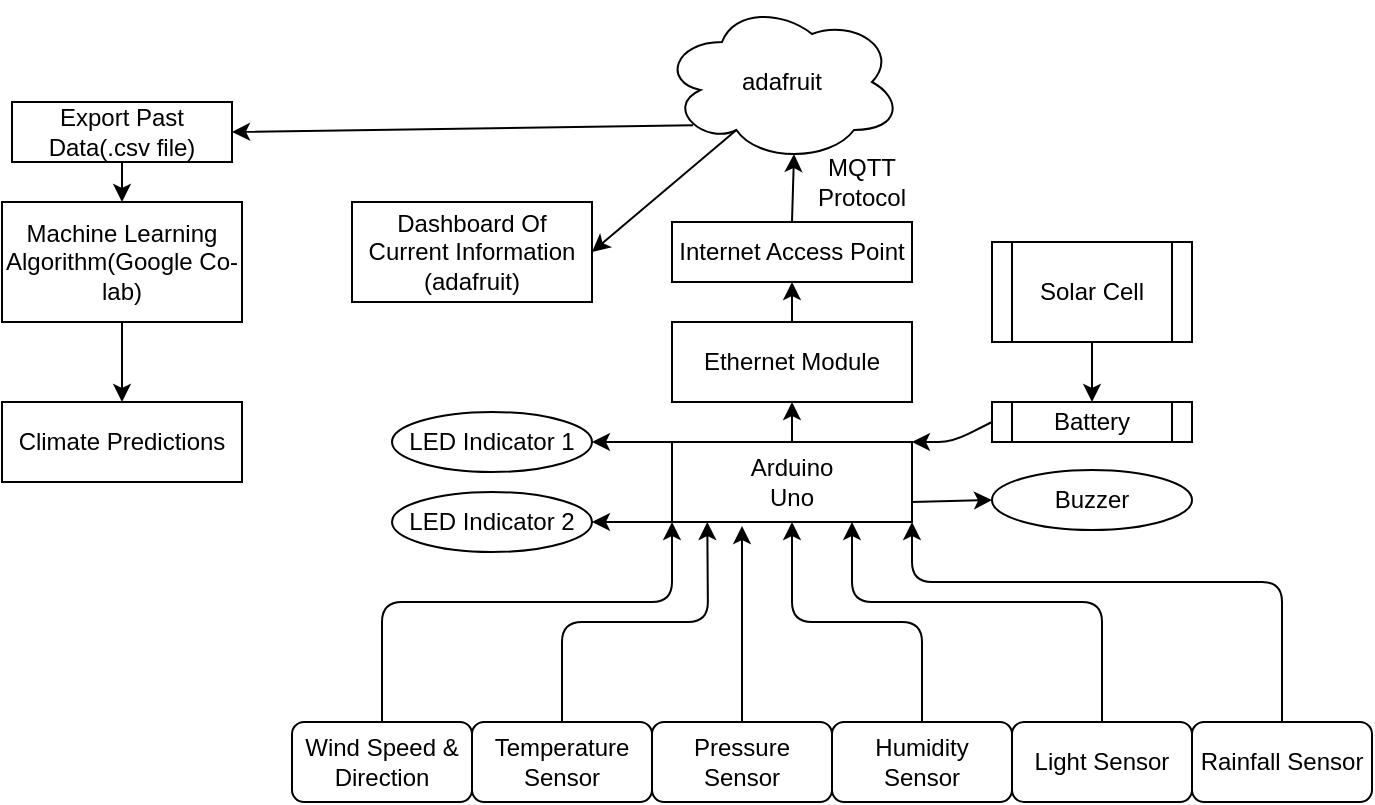 <mxfile version="12.9.14" type="device"><diagram id="7VWgLix6TohvolKy2SH4" name="Page-1"><mxGraphModel dx="1038" dy="499" grid="1" gridSize="10" guides="1" tooltips="1" connect="1" arrows="1" fold="1" page="1" pageScale="1" pageWidth="850" pageHeight="1100" math="0" shadow="0"><root><mxCell id="0"/><mxCell id="1" parent="0"/><mxCell id="mZOm_GGlLUs61ApwiX5w-3" value="" style="group" parent="1" vertex="1" connectable="0"><mxGeometry x="370" y="320" width="120" height="40" as="geometry"/></mxCell><mxCell id="mZOm_GGlLUs61ApwiX5w-1" value="" style="rounded=0;whiteSpace=wrap;html=1;" parent="mZOm_GGlLUs61ApwiX5w-3" vertex="1"><mxGeometry width="120" height="40" as="geometry"/></mxCell><mxCell id="mZOm_GGlLUs61ApwiX5w-2" value="Arduino Uno" style="text;html=1;strokeColor=none;fillColor=none;align=center;verticalAlign=middle;whiteSpace=wrap;rounded=0;" parent="mZOm_GGlLUs61ApwiX5w-3" vertex="1"><mxGeometry x="35" y="10" width="50" height="20" as="geometry"/></mxCell><mxCell id="mZOm_GGlLUs61ApwiX5w-4" value="Temperature Sensor" style="rounded=1;whiteSpace=wrap;html=1;" parent="1" vertex="1"><mxGeometry x="270" y="460" width="90" height="40" as="geometry"/></mxCell><mxCell id="mZOm_GGlLUs61ApwiX5w-5" value="Pressure Sensor" style="rounded=1;whiteSpace=wrap;html=1;" parent="1" vertex="1"><mxGeometry x="360" y="460" width="90" height="40" as="geometry"/></mxCell><mxCell id="mZOm_GGlLUs61ApwiX5w-6" value="Humidity Sensor" style="rounded=1;whiteSpace=wrap;html=1;" parent="1" vertex="1"><mxGeometry x="450" y="460" width="90" height="40" as="geometry"/></mxCell><mxCell id="mZOm_GGlLUs61ApwiX5w-7" value="Light Sensor" style="rounded=1;whiteSpace=wrap;html=1;" parent="1" vertex="1"><mxGeometry x="540" y="460" width="90" height="40" as="geometry"/></mxCell><mxCell id="mZOm_GGlLUs61ApwiX5w-8" value="Wind Speed &amp;amp; Direction" style="rounded=1;whiteSpace=wrap;html=1;" parent="1" vertex="1"><mxGeometry x="180" y="460" width="90" height="40" as="geometry"/></mxCell><mxCell id="mZOm_GGlLUs61ApwiX5w-9" value="" style="endArrow=classic;html=1;exitX=0.5;exitY=0;exitDx=0;exitDy=0;entryX=0;entryY=1;entryDx=0;entryDy=0;" parent="1" source="mZOm_GGlLUs61ApwiX5w-8" target="mZOm_GGlLUs61ApwiX5w-1" edge="1"><mxGeometry width="50" height="50" relative="1" as="geometry"><mxPoint x="400" y="310" as="sourcePoint"/><mxPoint x="450" y="260" as="targetPoint"/><Array as="points"><mxPoint x="225" y="400"/><mxPoint x="370" y="400"/></Array></mxGeometry></mxCell><mxCell id="mZOm_GGlLUs61ApwiX5w-12" value="" style="endArrow=classic;html=1;exitX=0.5;exitY=0;exitDx=0;exitDy=0;entryX=0.147;entryY=1;entryDx=0;entryDy=0;entryPerimeter=0;" parent="1" source="mZOm_GGlLUs61ApwiX5w-4" target="mZOm_GGlLUs61ApwiX5w-1" edge="1"><mxGeometry width="50" height="50" relative="1" as="geometry"><mxPoint x="400" y="310" as="sourcePoint"/><mxPoint x="450" y="260" as="targetPoint"/><Array as="points"><mxPoint x="315" y="410"/><mxPoint x="388" y="410"/></Array></mxGeometry></mxCell><mxCell id="mZOm_GGlLUs61ApwiX5w-13" value="" style="endArrow=classic;html=1;exitX=0.5;exitY=0;exitDx=0;exitDy=0;entryX=0.75;entryY=1;entryDx=0;entryDy=0;" parent="1" source="mZOm_GGlLUs61ApwiX5w-7" target="mZOm_GGlLUs61ApwiX5w-1" edge="1"><mxGeometry width="50" height="50" relative="1" as="geometry"><mxPoint x="400" y="310" as="sourcePoint"/><mxPoint x="450" y="260" as="targetPoint"/><Array as="points"><mxPoint x="585" y="400"/><mxPoint x="460" y="400"/></Array></mxGeometry></mxCell><mxCell id="mZOm_GGlLUs61ApwiX5w-14" value="" style="endArrow=classic;html=1;entryX=0.5;entryY=1;entryDx=0;entryDy=0;exitX=0.5;exitY=0;exitDx=0;exitDy=0;" parent="1" source="mZOm_GGlLUs61ApwiX5w-6" target="mZOm_GGlLUs61ApwiX5w-1" edge="1"><mxGeometry width="50" height="50" relative="1" as="geometry"><mxPoint x="400" y="310" as="sourcePoint"/><mxPoint x="450" y="260" as="targetPoint"/><Array as="points"><mxPoint x="495" y="410"/><mxPoint x="430" y="410"/></Array></mxGeometry></mxCell><mxCell id="mZOm_GGlLUs61ApwiX5w-15" value="" style="endArrow=classic;html=1;exitX=0.5;exitY=0;exitDx=0;exitDy=0;" parent="1" source="mZOm_GGlLUs61ApwiX5w-5" edge="1"><mxGeometry width="50" height="50" relative="1" as="geometry"><mxPoint x="400" y="310" as="sourcePoint"/><mxPoint x="405" y="362" as="targetPoint"/></mxGeometry></mxCell><mxCell id="mZOm_GGlLUs61ApwiX5w-16" value="Ethernet Module" style="rounded=0;whiteSpace=wrap;html=1;" parent="1" vertex="1"><mxGeometry x="370" y="260" width="120" height="40" as="geometry"/></mxCell><mxCell id="mZOm_GGlLUs61ApwiX5w-17" value="" style="endArrow=classic;html=1;entryX=0.5;entryY=1;entryDx=0;entryDy=0;exitX=0.5;exitY=0;exitDx=0;exitDy=0;" parent="1" source="mZOm_GGlLUs61ApwiX5w-1" target="mZOm_GGlLUs61ApwiX5w-16" edge="1"><mxGeometry width="50" height="50" relative="1" as="geometry"><mxPoint x="400" y="310" as="sourcePoint"/><mxPoint x="450" y="260" as="targetPoint"/></mxGeometry></mxCell><mxCell id="mZOm_GGlLUs61ApwiX5w-18" value="Internet Access Point" style="rounded=0;whiteSpace=wrap;html=1;" parent="1" vertex="1"><mxGeometry x="370" y="210" width="120" height="30" as="geometry"/></mxCell><mxCell id="mZOm_GGlLUs61ApwiX5w-19" value="adafruit" style="ellipse;shape=cloud;whiteSpace=wrap;html=1;" parent="1" vertex="1"><mxGeometry x="365" y="100" width="120" height="80" as="geometry"/></mxCell><mxCell id="mZOm_GGlLUs61ApwiX5w-20" value="" style="endArrow=classic;html=1;entryX=0.55;entryY=0.95;entryDx=0;entryDy=0;entryPerimeter=0;exitX=0.5;exitY=0;exitDx=0;exitDy=0;" parent="1" source="mZOm_GGlLUs61ApwiX5w-18" target="mZOm_GGlLUs61ApwiX5w-19" edge="1"><mxGeometry width="50" height="50" relative="1" as="geometry"><mxPoint x="400" y="230" as="sourcePoint"/><mxPoint x="450" y="180" as="targetPoint"/></mxGeometry></mxCell><mxCell id="mZOm_GGlLUs61ApwiX5w-21" value="MQTT Protocol" style="text;html=1;strokeColor=none;fillColor=none;align=center;verticalAlign=middle;whiteSpace=wrap;rounded=0;" parent="1" vertex="1"><mxGeometry x="445" y="180" width="40" height="20" as="geometry"/></mxCell><mxCell id="mZOm_GGlLUs61ApwiX5w-22" value="Dashboard Of Current Information&lt;br&gt;(adafruit)" style="rounded=0;whiteSpace=wrap;html=1;" parent="1" vertex="1"><mxGeometry x="210" y="200" width="120" height="50" as="geometry"/></mxCell><mxCell id="mZOm_GGlLUs61ApwiX5w-25" value="Export Past Data(.csv file)" style="rounded=0;whiteSpace=wrap;html=1;" parent="1" vertex="1"><mxGeometry x="40" y="150" width="110" height="30" as="geometry"/></mxCell><mxCell id="mZOm_GGlLUs61ApwiX5w-26" value="Machine Learning Algorithm(Google Co-lab)" style="rounded=0;whiteSpace=wrap;html=1;" parent="1" vertex="1"><mxGeometry x="35" y="200" width="120" height="60" as="geometry"/></mxCell><mxCell id="mZOm_GGlLUs61ApwiX5w-27" value="" style="endArrow=classic;html=1;entryX=1;entryY=0.5;entryDx=0;entryDy=0;exitX=0.31;exitY=0.8;exitDx=0;exitDy=0;exitPerimeter=0;" parent="1" source="mZOm_GGlLUs61ApwiX5w-19" target="mZOm_GGlLUs61ApwiX5w-22" edge="1"><mxGeometry width="50" height="50" relative="1" as="geometry"><mxPoint x="400" y="310" as="sourcePoint"/><mxPoint x="450" y="260" as="targetPoint"/></mxGeometry></mxCell><mxCell id="mZOm_GGlLUs61ApwiX5w-28" value="" style="endArrow=classic;html=1;exitX=0.13;exitY=0.77;exitDx=0;exitDy=0;entryX=1;entryY=0.5;entryDx=0;entryDy=0;exitPerimeter=0;" parent="1" source="mZOm_GGlLUs61ApwiX5w-19" target="mZOm_GGlLUs61ApwiX5w-25" edge="1"><mxGeometry width="50" height="50" relative="1" as="geometry"><mxPoint x="400" y="310" as="sourcePoint"/><mxPoint x="450" y="260" as="targetPoint"/></mxGeometry></mxCell><mxCell id="mZOm_GGlLUs61ApwiX5w-31" value="" style="endArrow=classic;html=1;exitX=0.5;exitY=1;exitDx=0;exitDy=0;entryX=0.5;entryY=0;entryDx=0;entryDy=0;" parent="1" source="mZOm_GGlLUs61ApwiX5w-25" target="mZOm_GGlLUs61ApwiX5w-26" edge="1"><mxGeometry width="50" height="50" relative="1" as="geometry"><mxPoint x="100" y="400" as="sourcePoint"/><mxPoint x="150" y="350" as="targetPoint"/></mxGeometry></mxCell><mxCell id="mZOm_GGlLUs61ApwiX5w-32" value="Climate Predictions" style="rounded=0;whiteSpace=wrap;html=1;" parent="1" vertex="1"><mxGeometry x="35" y="300" width="120" height="40" as="geometry"/></mxCell><mxCell id="mZOm_GGlLUs61ApwiX5w-33" value="" style="endArrow=classic;html=1;exitX=0.5;exitY=1;exitDx=0;exitDy=0;entryX=0.5;entryY=0;entryDx=0;entryDy=0;" parent="1" source="mZOm_GGlLUs61ApwiX5w-26" target="mZOm_GGlLUs61ApwiX5w-32" edge="1"><mxGeometry width="50" height="50" relative="1" as="geometry"><mxPoint x="400" y="310" as="sourcePoint"/><mxPoint x="450" y="260" as="targetPoint"/></mxGeometry></mxCell><mxCell id="mZOm_GGlLUs61ApwiX5w-34" value="" style="endArrow=classic;html=1;entryX=0.5;entryY=1;entryDx=0;entryDy=0;exitX=0.5;exitY=0;exitDx=0;exitDy=0;" parent="1" source="mZOm_GGlLUs61ApwiX5w-16" target="mZOm_GGlLUs61ApwiX5w-18" edge="1"><mxGeometry width="50" height="50" relative="1" as="geometry"><mxPoint x="410" y="290" as="sourcePoint"/><mxPoint x="460" y="240" as="targetPoint"/></mxGeometry></mxCell><mxCell id="lZW5u1QD8xueJWcxx_u2-1" value="LED Indicator 1" style="ellipse;whiteSpace=wrap;html=1;" vertex="1" parent="1"><mxGeometry x="230" y="305" width="100" height="30" as="geometry"/></mxCell><mxCell id="lZW5u1QD8xueJWcxx_u2-2" value="Buzzer" style="ellipse;whiteSpace=wrap;html=1;" vertex="1" parent="1"><mxGeometry x="530" y="334" width="100" height="30" as="geometry"/></mxCell><mxCell id="lZW5u1QD8xueJWcxx_u2-3" value="" style="endArrow=classic;html=1;exitX=1;exitY=0.75;exitDx=0;exitDy=0;entryX=0;entryY=0.5;entryDx=0;entryDy=0;" edge="1" parent="1" source="mZOm_GGlLUs61ApwiX5w-1" target="lZW5u1QD8xueJWcxx_u2-2"><mxGeometry width="50" height="50" relative="1" as="geometry"><mxPoint x="400" y="410" as="sourcePoint"/><mxPoint x="450" y="360" as="targetPoint"/></mxGeometry></mxCell><mxCell id="lZW5u1QD8xueJWcxx_u2-4" value="" style="endArrow=classic;html=1;entryX=1;entryY=0.5;entryDx=0;entryDy=0;" edge="1" parent="1" target="lZW5u1QD8xueJWcxx_u2-1"><mxGeometry width="50" height="50" relative="1" as="geometry"><mxPoint x="370" y="320" as="sourcePoint"/><mxPoint x="330" y="329" as="targetPoint"/></mxGeometry></mxCell><mxCell id="lZW5u1QD8xueJWcxx_u2-7" value="LED Indicator 2" style="ellipse;whiteSpace=wrap;html=1;" vertex="1" parent="1"><mxGeometry x="230" y="345" width="100" height="30" as="geometry"/></mxCell><mxCell id="lZW5u1QD8xueJWcxx_u2-8" value="" style="endArrow=classic;html=1;entryX=1;entryY=0.5;entryDx=0;entryDy=0;" edge="1" parent="1" target="lZW5u1QD8xueJWcxx_u2-7"><mxGeometry width="50" height="50" relative="1" as="geometry"><mxPoint x="370" y="360" as="sourcePoint"/><mxPoint x="330" y="369" as="targetPoint"/></mxGeometry></mxCell><mxCell id="lZW5u1QD8xueJWcxx_u2-9" value="Rainfall Sensor" style="rounded=1;whiteSpace=wrap;html=1;" vertex="1" parent="1"><mxGeometry x="630" y="460" width="90" height="40" as="geometry"/></mxCell><mxCell id="lZW5u1QD8xueJWcxx_u2-10" value="" style="endArrow=classic;html=1;exitX=0.5;exitY=0;exitDx=0;exitDy=0;entryX=1;entryY=1;entryDx=0;entryDy=0;" edge="1" parent="1" source="lZW5u1QD8xueJWcxx_u2-9" target="mZOm_GGlLUs61ApwiX5w-1"><mxGeometry width="50" height="50" relative="1" as="geometry"><mxPoint x="400" y="380" as="sourcePoint"/><mxPoint x="450" y="330" as="targetPoint"/><Array as="points"><mxPoint x="675" y="390"/><mxPoint x="490" y="390"/></Array></mxGeometry></mxCell><mxCell id="lZW5u1QD8xueJWcxx_u2-11" value="Battery" style="shape=process;whiteSpace=wrap;html=1;backgroundOutline=1;" vertex="1" parent="1"><mxGeometry x="530" y="300" width="100" height="20" as="geometry"/></mxCell><mxCell id="lZW5u1QD8xueJWcxx_u2-12" value="Solar Cell" style="shape=process;whiteSpace=wrap;html=1;backgroundOutline=1;" vertex="1" parent="1"><mxGeometry x="530" y="220" width="100" height="50" as="geometry"/></mxCell><mxCell id="lZW5u1QD8xueJWcxx_u2-13" value="" style="endArrow=classic;html=1;entryX=0.5;entryY=0;entryDx=0;entryDy=0;" edge="1" parent="1" target="lZW5u1QD8xueJWcxx_u2-11"><mxGeometry width="50" height="50" relative="1" as="geometry"><mxPoint x="580" y="270" as="sourcePoint"/><mxPoint x="610" y="240" as="targetPoint"/></mxGeometry></mxCell><mxCell id="lZW5u1QD8xueJWcxx_u2-14" value="" style="endArrow=classic;html=1;exitX=0;exitY=0.5;exitDx=0;exitDy=0;entryX=1;entryY=0;entryDx=0;entryDy=0;" edge="1" parent="1" source="lZW5u1QD8xueJWcxx_u2-11" target="mZOm_GGlLUs61ApwiX5w-1"><mxGeometry width="50" height="50" relative="1" as="geometry"><mxPoint x="480" y="360" as="sourcePoint"/><mxPoint x="510" y="330" as="targetPoint"/><Array as="points"><mxPoint x="510" y="320"/></Array></mxGeometry></mxCell></root></mxGraphModel></diagram></mxfile>